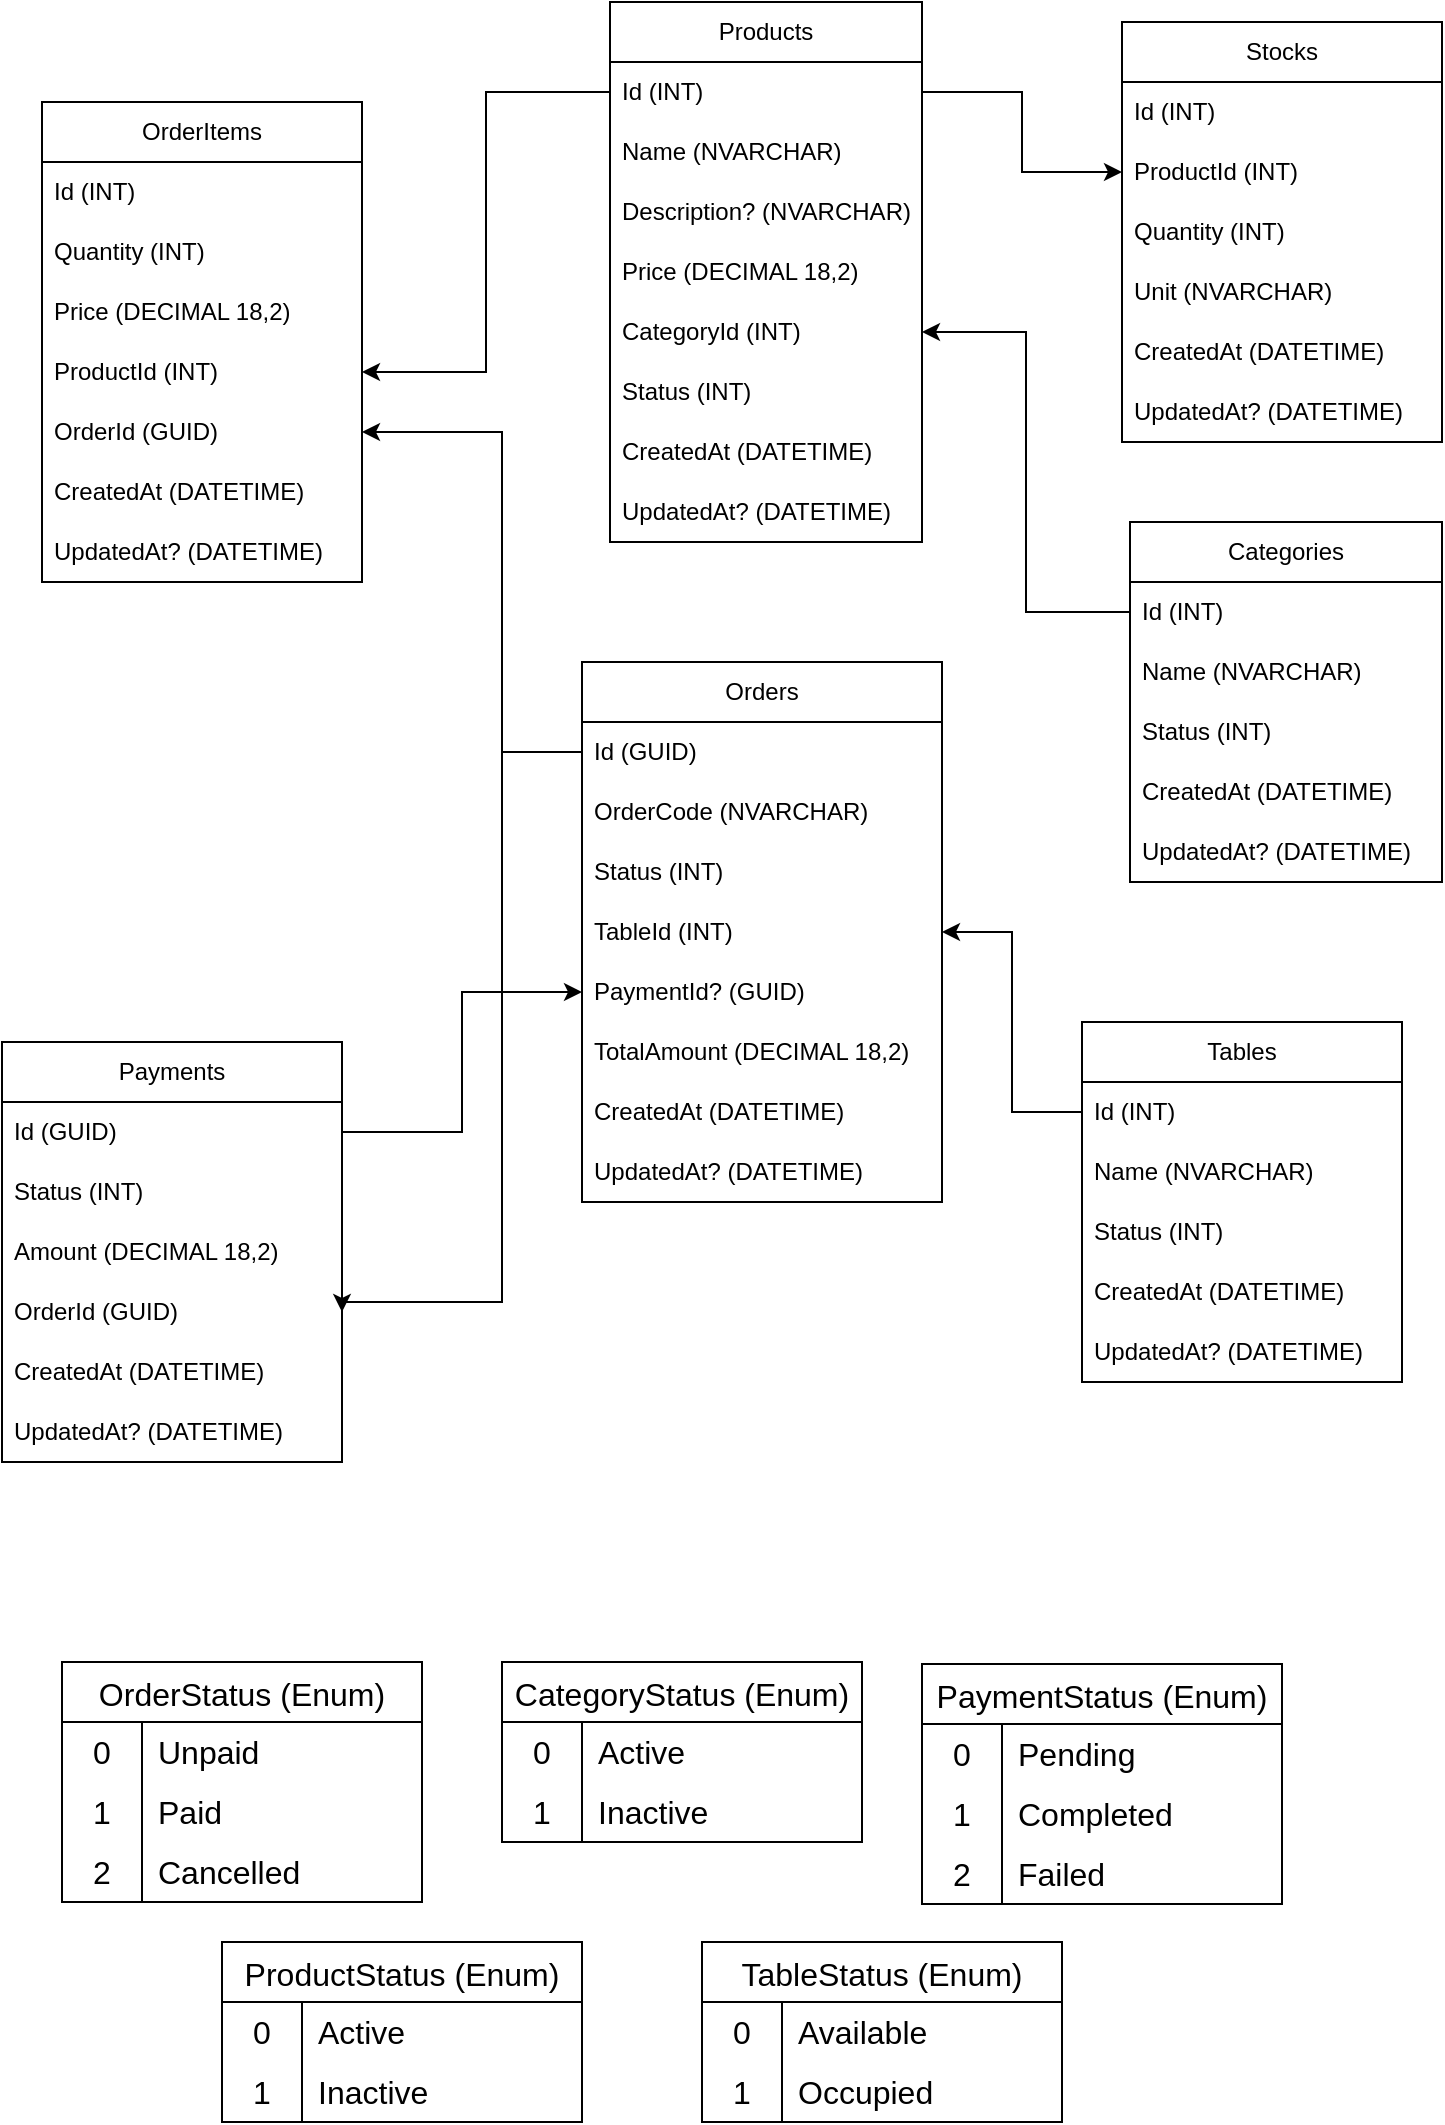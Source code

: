 <mxfile version="28.2.5">
  <diagram name="Page-1" id="5roeEvLeuVTyBMSCqWgk">
    <mxGraphModel dx="1426" dy="761" grid="1" gridSize="10" guides="1" tooltips="1" connect="1" arrows="1" fold="1" page="1" pageScale="1" pageWidth="827" pageHeight="1169" math="0" shadow="0">
      <root>
        <mxCell id="0" />
        <mxCell id="1" parent="0" />
        <mxCell id="qHBnQZq1HUJopQzks6io-2" value="Products" style="swimlane;fontStyle=0;childLayout=stackLayout;horizontal=1;startSize=30;horizontalStack=0;resizeParent=1;resizeParentMax=0;resizeLast=0;collapsible=1;marginBottom=0;whiteSpace=wrap;html=1;" vertex="1" parent="1">
          <mxGeometry x="324" y="70" width="156" height="270" as="geometry" />
        </mxCell>
        <mxCell id="qHBnQZq1HUJopQzks6io-3" value="Id (INT)" style="text;strokeColor=none;fillColor=none;align=left;verticalAlign=middle;spacingLeft=4;spacingRight=4;overflow=hidden;points=[[0,0.5],[1,0.5]];portConstraint=eastwest;rotatable=0;whiteSpace=wrap;html=1;" vertex="1" parent="qHBnQZq1HUJopQzks6io-2">
          <mxGeometry y="30" width="156" height="30" as="geometry" />
        </mxCell>
        <mxCell id="qHBnQZq1HUJopQzks6io-4" value="Name (NVARCHAR)" style="text;strokeColor=none;fillColor=none;align=left;verticalAlign=middle;spacingLeft=4;spacingRight=4;overflow=hidden;points=[[0,0.5],[1,0.5]];portConstraint=eastwest;rotatable=0;whiteSpace=wrap;html=1;" vertex="1" parent="qHBnQZq1HUJopQzks6io-2">
          <mxGeometry y="60" width="156" height="30" as="geometry" />
        </mxCell>
        <mxCell id="qHBnQZq1HUJopQzks6io-5" value="Description? (NVARCHAR)" style="text;strokeColor=none;fillColor=none;align=left;verticalAlign=middle;spacingLeft=4;spacingRight=4;overflow=hidden;points=[[0,0.5],[1,0.5]];portConstraint=eastwest;rotatable=0;whiteSpace=wrap;html=1;" vertex="1" parent="qHBnQZq1HUJopQzks6io-2">
          <mxGeometry y="90" width="156" height="30" as="geometry" />
        </mxCell>
        <mxCell id="qHBnQZq1HUJopQzks6io-6" value="Price (DECIMAL 18,2)" style="text;strokeColor=none;fillColor=none;align=left;verticalAlign=middle;spacingLeft=4;spacingRight=4;overflow=hidden;points=[[0,0.5],[1,0.5]];portConstraint=eastwest;rotatable=0;whiteSpace=wrap;html=1;" vertex="1" parent="qHBnQZq1HUJopQzks6io-2">
          <mxGeometry y="120" width="156" height="30" as="geometry" />
        </mxCell>
        <mxCell id="qHBnQZq1HUJopQzks6io-7" value="CategoryId (INT)" style="text;strokeColor=none;fillColor=none;align=left;verticalAlign=middle;spacingLeft=4;spacingRight=4;overflow=hidden;points=[[0,0.5],[1,0.5]];portConstraint=eastwest;rotatable=0;whiteSpace=wrap;html=1;" vertex="1" parent="qHBnQZq1HUJopQzks6io-2">
          <mxGeometry y="150" width="156" height="30" as="geometry" />
        </mxCell>
        <mxCell id="qHBnQZq1HUJopQzks6io-10" value="Status (INT)" style="text;strokeColor=none;fillColor=none;align=left;verticalAlign=middle;spacingLeft=4;spacingRight=4;overflow=hidden;points=[[0,0.5],[1,0.5]];portConstraint=eastwest;rotatable=0;whiteSpace=wrap;html=1;" vertex="1" parent="qHBnQZq1HUJopQzks6io-2">
          <mxGeometry y="180" width="156" height="30" as="geometry" />
        </mxCell>
        <mxCell id="qHBnQZq1HUJopQzks6io-8" value="CreatedAt (DATETIME)" style="text;strokeColor=none;fillColor=none;align=left;verticalAlign=middle;spacingLeft=4;spacingRight=4;overflow=hidden;points=[[0,0.5],[1,0.5]];portConstraint=eastwest;rotatable=0;whiteSpace=wrap;html=1;" vertex="1" parent="qHBnQZq1HUJopQzks6io-2">
          <mxGeometry y="210" width="156" height="30" as="geometry" />
        </mxCell>
        <mxCell id="qHBnQZq1HUJopQzks6io-9" value="UpdatedAt? (DATETIME)" style="text;strokeColor=none;fillColor=none;align=left;verticalAlign=middle;spacingLeft=4;spacingRight=4;overflow=hidden;points=[[0,0.5],[1,0.5]];portConstraint=eastwest;rotatable=0;whiteSpace=wrap;html=1;" vertex="1" parent="qHBnQZq1HUJopQzks6io-2">
          <mxGeometry y="240" width="156" height="30" as="geometry" />
        </mxCell>
        <mxCell id="qHBnQZq1HUJopQzks6io-11" value="Stocks" style="swimlane;fontStyle=0;childLayout=stackLayout;horizontal=1;startSize=30;horizontalStack=0;resizeParent=1;resizeParentMax=0;resizeLast=0;collapsible=1;marginBottom=0;whiteSpace=wrap;html=1;" vertex="1" parent="1">
          <mxGeometry x="580" y="80" width="160" height="210" as="geometry" />
        </mxCell>
        <mxCell id="qHBnQZq1HUJopQzks6io-12" value="Id (INT)" style="text;strokeColor=none;fillColor=none;align=left;verticalAlign=middle;spacingLeft=4;spacingRight=4;overflow=hidden;points=[[0,0.5],[1,0.5]];portConstraint=eastwest;rotatable=0;whiteSpace=wrap;html=1;" vertex="1" parent="qHBnQZq1HUJopQzks6io-11">
          <mxGeometry y="30" width="160" height="30" as="geometry" />
        </mxCell>
        <mxCell id="qHBnQZq1HUJopQzks6io-13" value="ProductId (INT)" style="text;strokeColor=none;fillColor=none;align=left;verticalAlign=middle;spacingLeft=4;spacingRight=4;overflow=hidden;points=[[0,0.5],[1,0.5]];portConstraint=eastwest;rotatable=0;whiteSpace=wrap;html=1;" vertex="1" parent="qHBnQZq1HUJopQzks6io-11">
          <mxGeometry y="60" width="160" height="30" as="geometry" />
        </mxCell>
        <mxCell id="qHBnQZq1HUJopQzks6io-14" value="Quantity (INT)" style="text;strokeColor=none;fillColor=none;align=left;verticalAlign=middle;spacingLeft=4;spacingRight=4;overflow=hidden;points=[[0,0.5],[1,0.5]];portConstraint=eastwest;rotatable=0;whiteSpace=wrap;html=1;" vertex="1" parent="qHBnQZq1HUJopQzks6io-11">
          <mxGeometry y="90" width="160" height="30" as="geometry" />
        </mxCell>
        <mxCell id="qHBnQZq1HUJopQzks6io-15" value="Unit (NVARCHAR)" style="text;strokeColor=none;fillColor=none;align=left;verticalAlign=middle;spacingLeft=4;spacingRight=4;overflow=hidden;points=[[0,0.5],[1,0.5]];portConstraint=eastwest;rotatable=0;whiteSpace=wrap;html=1;" vertex="1" parent="qHBnQZq1HUJopQzks6io-11">
          <mxGeometry y="120" width="160" height="30" as="geometry" />
        </mxCell>
        <mxCell id="qHBnQZq1HUJopQzks6io-16" value="CreatedAt (DATETIME)" style="text;strokeColor=none;fillColor=none;align=left;verticalAlign=middle;spacingLeft=4;spacingRight=4;overflow=hidden;points=[[0,0.5],[1,0.5]];portConstraint=eastwest;rotatable=0;whiteSpace=wrap;html=1;" vertex="1" parent="qHBnQZq1HUJopQzks6io-11">
          <mxGeometry y="150" width="160" height="30" as="geometry" />
        </mxCell>
        <mxCell id="qHBnQZq1HUJopQzks6io-17" value="UpdatedAt? (DATETIME)" style="text;strokeColor=none;fillColor=none;align=left;verticalAlign=middle;spacingLeft=4;spacingRight=4;overflow=hidden;points=[[0,0.5],[1,0.5]];portConstraint=eastwest;rotatable=0;whiteSpace=wrap;html=1;" vertex="1" parent="qHBnQZq1HUJopQzks6io-11">
          <mxGeometry y="180" width="160" height="30" as="geometry" />
        </mxCell>
        <mxCell id="qHBnQZq1HUJopQzks6io-21" value="OrderItems" style="swimlane;fontStyle=0;childLayout=stackLayout;horizontal=1;startSize=30;horizontalStack=0;resizeParent=1;resizeParentMax=0;resizeLast=0;collapsible=1;marginBottom=0;whiteSpace=wrap;html=1;" vertex="1" parent="1">
          <mxGeometry x="40" y="120" width="160" height="240" as="geometry" />
        </mxCell>
        <mxCell id="qHBnQZq1HUJopQzks6io-22" value="Id (INT)" style="text;strokeColor=none;fillColor=none;align=left;verticalAlign=middle;spacingLeft=4;spacingRight=4;overflow=hidden;points=[[0,0.5],[1,0.5]];portConstraint=eastwest;rotatable=0;whiteSpace=wrap;html=1;" vertex="1" parent="qHBnQZq1HUJopQzks6io-21">
          <mxGeometry y="30" width="160" height="30" as="geometry" />
        </mxCell>
        <mxCell id="qHBnQZq1HUJopQzks6io-23" value="Quantity (INT)" style="text;strokeColor=none;fillColor=none;align=left;verticalAlign=middle;spacingLeft=4;spacingRight=4;overflow=hidden;points=[[0,0.5],[1,0.5]];portConstraint=eastwest;rotatable=0;whiteSpace=wrap;html=1;" vertex="1" parent="qHBnQZq1HUJopQzks6io-21">
          <mxGeometry y="60" width="160" height="30" as="geometry" />
        </mxCell>
        <mxCell id="qHBnQZq1HUJopQzks6io-24" value="Price (DECIMAL 18,2)" style="text;strokeColor=none;fillColor=none;align=left;verticalAlign=middle;spacingLeft=4;spacingRight=4;overflow=hidden;points=[[0,0.5],[1,0.5]];portConstraint=eastwest;rotatable=0;whiteSpace=wrap;html=1;" vertex="1" parent="qHBnQZq1HUJopQzks6io-21">
          <mxGeometry y="90" width="160" height="30" as="geometry" />
        </mxCell>
        <mxCell id="qHBnQZq1HUJopQzks6io-25" value="ProductId (INT)" style="text;strokeColor=none;fillColor=none;align=left;verticalAlign=middle;spacingLeft=4;spacingRight=4;overflow=hidden;points=[[0,0.5],[1,0.5]];portConstraint=eastwest;rotatable=0;whiteSpace=wrap;html=1;" vertex="1" parent="qHBnQZq1HUJopQzks6io-21">
          <mxGeometry y="120" width="160" height="30" as="geometry" />
        </mxCell>
        <mxCell id="qHBnQZq1HUJopQzks6io-26" value="OrderId (GUID)" style="text;strokeColor=none;fillColor=none;align=left;verticalAlign=middle;spacingLeft=4;spacingRight=4;overflow=hidden;points=[[0,0.5],[1,0.5]];portConstraint=eastwest;rotatable=0;whiteSpace=wrap;html=1;" vertex="1" parent="qHBnQZq1HUJopQzks6io-21">
          <mxGeometry y="150" width="160" height="30" as="geometry" />
        </mxCell>
        <mxCell id="qHBnQZq1HUJopQzks6io-29" value="CreatedAt (DATETIME)" style="text;strokeColor=none;fillColor=none;align=left;verticalAlign=middle;spacingLeft=4;spacingRight=4;overflow=hidden;points=[[0,0.5],[1,0.5]];portConstraint=eastwest;rotatable=0;whiteSpace=wrap;html=1;" vertex="1" parent="qHBnQZq1HUJopQzks6io-21">
          <mxGeometry y="180" width="160" height="30" as="geometry" />
        </mxCell>
        <mxCell id="qHBnQZq1HUJopQzks6io-27" value="UpdatedAt? (DATETIME)" style="text;strokeColor=none;fillColor=none;align=left;verticalAlign=middle;spacingLeft=4;spacingRight=4;overflow=hidden;points=[[0,0.5],[1,0.5]];portConstraint=eastwest;rotatable=0;whiteSpace=wrap;html=1;" vertex="1" parent="qHBnQZq1HUJopQzks6io-21">
          <mxGeometry y="210" width="160" height="30" as="geometry" />
        </mxCell>
        <mxCell id="qHBnQZq1HUJopQzks6io-30" value="Categories" style="swimlane;fontStyle=0;childLayout=stackLayout;horizontal=1;startSize=30;horizontalStack=0;resizeParent=1;resizeParentMax=0;resizeLast=0;collapsible=1;marginBottom=0;whiteSpace=wrap;html=1;" vertex="1" parent="1">
          <mxGeometry x="584" y="330" width="156" height="180" as="geometry" />
        </mxCell>
        <mxCell id="qHBnQZq1HUJopQzks6io-31" value="Id (INT)" style="text;strokeColor=none;fillColor=none;align=left;verticalAlign=middle;spacingLeft=4;spacingRight=4;overflow=hidden;points=[[0,0.5],[1,0.5]];portConstraint=eastwest;rotatable=0;whiteSpace=wrap;html=1;" vertex="1" parent="qHBnQZq1HUJopQzks6io-30">
          <mxGeometry y="30" width="156" height="30" as="geometry" />
        </mxCell>
        <mxCell id="qHBnQZq1HUJopQzks6io-32" value="Name (NVARCHAR)" style="text;strokeColor=none;fillColor=none;align=left;verticalAlign=middle;spacingLeft=4;spacingRight=4;overflow=hidden;points=[[0,0.5],[1,0.5]];portConstraint=eastwest;rotatable=0;whiteSpace=wrap;html=1;" vertex="1" parent="qHBnQZq1HUJopQzks6io-30">
          <mxGeometry y="60" width="156" height="30" as="geometry" />
        </mxCell>
        <mxCell id="qHBnQZq1HUJopQzks6io-33" value="Status (INT)" style="text;strokeColor=none;fillColor=none;align=left;verticalAlign=middle;spacingLeft=4;spacingRight=4;overflow=hidden;points=[[0,0.5],[1,0.5]];portConstraint=eastwest;rotatable=0;whiteSpace=wrap;html=1;" vertex="1" parent="qHBnQZq1HUJopQzks6io-30">
          <mxGeometry y="90" width="156" height="30" as="geometry" />
        </mxCell>
        <mxCell id="qHBnQZq1HUJopQzks6io-36" value="CreatedAt (DATETIME)" style="text;strokeColor=none;fillColor=none;align=left;verticalAlign=middle;spacingLeft=4;spacingRight=4;overflow=hidden;points=[[0,0.5],[1,0.5]];portConstraint=eastwest;rotatable=0;whiteSpace=wrap;html=1;" vertex="1" parent="qHBnQZq1HUJopQzks6io-30">
          <mxGeometry y="120" width="156" height="30" as="geometry" />
        </mxCell>
        <mxCell id="qHBnQZq1HUJopQzks6io-37" value="UpdatedAt? (DATETIME)" style="text;strokeColor=none;fillColor=none;align=left;verticalAlign=middle;spacingLeft=4;spacingRight=4;overflow=hidden;points=[[0,0.5],[1,0.5]];portConstraint=eastwest;rotatable=0;whiteSpace=wrap;html=1;" vertex="1" parent="qHBnQZq1HUJopQzks6io-30">
          <mxGeometry y="150" width="156" height="30" as="geometry" />
        </mxCell>
        <mxCell id="qHBnQZq1HUJopQzks6io-38" value="Orders" style="swimlane;fontStyle=0;childLayout=stackLayout;horizontal=1;startSize=30;horizontalStack=0;resizeParent=1;resizeParentMax=0;resizeLast=0;collapsible=1;marginBottom=0;whiteSpace=wrap;html=1;" vertex="1" parent="1">
          <mxGeometry x="310" y="400" width="180" height="270" as="geometry" />
        </mxCell>
        <mxCell id="qHBnQZq1HUJopQzks6io-39" value="Id (GUID)" style="text;strokeColor=none;fillColor=none;align=left;verticalAlign=middle;spacingLeft=4;spacingRight=4;overflow=hidden;points=[[0,0.5],[1,0.5]];portConstraint=eastwest;rotatable=0;whiteSpace=wrap;html=1;" vertex="1" parent="qHBnQZq1HUJopQzks6io-38">
          <mxGeometry y="30" width="180" height="30" as="geometry" />
        </mxCell>
        <mxCell id="qHBnQZq1HUJopQzks6io-40" value="OrderCode (NVARCHAR)" style="text;strokeColor=none;fillColor=none;align=left;verticalAlign=middle;spacingLeft=4;spacingRight=4;overflow=hidden;points=[[0,0.5],[1,0.5]];portConstraint=eastwest;rotatable=0;whiteSpace=wrap;html=1;" vertex="1" parent="qHBnQZq1HUJopQzks6io-38">
          <mxGeometry y="60" width="180" height="30" as="geometry" />
        </mxCell>
        <mxCell id="qHBnQZq1HUJopQzks6io-46" value="Status (INT)" style="text;strokeColor=none;fillColor=none;align=left;verticalAlign=middle;spacingLeft=4;spacingRight=4;overflow=hidden;points=[[0,0.5],[1,0.5]];portConstraint=eastwest;rotatable=0;whiteSpace=wrap;html=1;" vertex="1" parent="qHBnQZq1HUJopQzks6io-38">
          <mxGeometry y="90" width="180" height="30" as="geometry" />
        </mxCell>
        <mxCell id="qHBnQZq1HUJopQzks6io-41" value="TableId (INT)" style="text;strokeColor=none;fillColor=none;align=left;verticalAlign=middle;spacingLeft=4;spacingRight=4;overflow=hidden;points=[[0,0.5],[1,0.5]];portConstraint=eastwest;rotatable=0;whiteSpace=wrap;html=1;" vertex="1" parent="qHBnQZq1HUJopQzks6io-38">
          <mxGeometry y="120" width="180" height="30" as="geometry" />
        </mxCell>
        <mxCell id="qHBnQZq1HUJopQzks6io-44" value="PaymentId? (GUID)" style="text;strokeColor=none;fillColor=none;align=left;verticalAlign=middle;spacingLeft=4;spacingRight=4;overflow=hidden;points=[[0,0.5],[1,0.5]];portConstraint=eastwest;rotatable=0;whiteSpace=wrap;html=1;" vertex="1" parent="qHBnQZq1HUJopQzks6io-38">
          <mxGeometry y="150" width="180" height="30" as="geometry" />
        </mxCell>
        <mxCell id="qHBnQZq1HUJopQzks6io-45" value="TotalAmount (DECIMAL 18,2)" style="text;strokeColor=none;fillColor=none;align=left;verticalAlign=middle;spacingLeft=4;spacingRight=4;overflow=hidden;points=[[0,0.5],[1,0.5]];portConstraint=eastwest;rotatable=0;whiteSpace=wrap;html=1;" vertex="1" parent="qHBnQZq1HUJopQzks6io-38">
          <mxGeometry y="180" width="180" height="30" as="geometry" />
        </mxCell>
        <mxCell id="qHBnQZq1HUJopQzks6io-42" value="CreatedAt (DATETIME)" style="text;strokeColor=none;fillColor=none;align=left;verticalAlign=middle;spacingLeft=4;spacingRight=4;overflow=hidden;points=[[0,0.5],[1,0.5]];portConstraint=eastwest;rotatable=0;whiteSpace=wrap;html=1;" vertex="1" parent="qHBnQZq1HUJopQzks6io-38">
          <mxGeometry y="210" width="180" height="30" as="geometry" />
        </mxCell>
        <mxCell id="qHBnQZq1HUJopQzks6io-43" value="UpdatedAt? (DATETIME)" style="text;strokeColor=none;fillColor=none;align=left;verticalAlign=middle;spacingLeft=4;spacingRight=4;overflow=hidden;points=[[0,0.5],[1,0.5]];portConstraint=eastwest;rotatable=0;whiteSpace=wrap;html=1;" vertex="1" parent="qHBnQZq1HUJopQzks6io-38">
          <mxGeometry y="240" width="180" height="30" as="geometry" />
        </mxCell>
        <mxCell id="qHBnQZq1HUJopQzks6io-47" value="Tables" style="swimlane;fontStyle=0;childLayout=stackLayout;horizontal=1;startSize=30;horizontalStack=0;resizeParent=1;resizeParentMax=0;resizeLast=0;collapsible=1;marginBottom=0;whiteSpace=wrap;html=1;" vertex="1" parent="1">
          <mxGeometry x="560" y="580" width="160" height="180" as="geometry" />
        </mxCell>
        <mxCell id="qHBnQZq1HUJopQzks6io-48" value="Id (INT)" style="text;strokeColor=none;fillColor=none;align=left;verticalAlign=middle;spacingLeft=4;spacingRight=4;overflow=hidden;points=[[0,0.5],[1,0.5]];portConstraint=eastwest;rotatable=0;whiteSpace=wrap;html=1;" vertex="1" parent="qHBnQZq1HUJopQzks6io-47">
          <mxGeometry y="30" width="160" height="30" as="geometry" />
        </mxCell>
        <mxCell id="qHBnQZq1HUJopQzks6io-49" value="Name (NVARCHAR)" style="text;strokeColor=none;fillColor=none;align=left;verticalAlign=middle;spacingLeft=4;spacingRight=4;overflow=hidden;points=[[0,0.5],[1,0.5]];portConstraint=eastwest;rotatable=0;whiteSpace=wrap;html=1;" vertex="1" parent="qHBnQZq1HUJopQzks6io-47">
          <mxGeometry y="60" width="160" height="30" as="geometry" />
        </mxCell>
        <mxCell id="qHBnQZq1HUJopQzks6io-50" value="Status (INT)" style="text;strokeColor=none;fillColor=none;align=left;verticalAlign=middle;spacingLeft=4;spacingRight=4;overflow=hidden;points=[[0,0.5],[1,0.5]];portConstraint=eastwest;rotatable=0;whiteSpace=wrap;html=1;" vertex="1" parent="qHBnQZq1HUJopQzks6io-47">
          <mxGeometry y="90" width="160" height="30" as="geometry" />
        </mxCell>
        <mxCell id="qHBnQZq1HUJopQzks6io-51" value="CreatedAt (DATETIME)" style="text;strokeColor=none;fillColor=none;align=left;verticalAlign=middle;spacingLeft=4;spacingRight=4;overflow=hidden;points=[[0,0.5],[1,0.5]];portConstraint=eastwest;rotatable=0;whiteSpace=wrap;html=1;" vertex="1" parent="qHBnQZq1HUJopQzks6io-47">
          <mxGeometry y="120" width="160" height="30" as="geometry" />
        </mxCell>
        <mxCell id="qHBnQZq1HUJopQzks6io-52" value="UpdatedAt? (DATETIME)" style="text;strokeColor=none;fillColor=none;align=left;verticalAlign=middle;spacingLeft=4;spacingRight=4;overflow=hidden;points=[[0,0.5],[1,0.5]];portConstraint=eastwest;rotatable=0;whiteSpace=wrap;html=1;" vertex="1" parent="qHBnQZq1HUJopQzks6io-47">
          <mxGeometry y="150" width="160" height="30" as="geometry" />
        </mxCell>
        <mxCell id="qHBnQZq1HUJopQzks6io-53" value="Payments" style="swimlane;fontStyle=0;childLayout=stackLayout;horizontal=1;startSize=30;horizontalStack=0;resizeParent=1;resizeParentMax=0;resizeLast=0;collapsible=1;marginBottom=0;whiteSpace=wrap;html=1;" vertex="1" parent="1">
          <mxGeometry x="20" y="590" width="170" height="210" as="geometry" />
        </mxCell>
        <mxCell id="qHBnQZq1HUJopQzks6io-54" value="Id (GUID)" style="text;strokeColor=none;fillColor=none;align=left;verticalAlign=middle;spacingLeft=4;spacingRight=4;overflow=hidden;points=[[0,0.5],[1,0.5]];portConstraint=eastwest;rotatable=0;whiteSpace=wrap;html=1;" vertex="1" parent="qHBnQZq1HUJopQzks6io-53">
          <mxGeometry y="30" width="170" height="30" as="geometry" />
        </mxCell>
        <mxCell id="qHBnQZq1HUJopQzks6io-55" value="Status (INT)" style="text;strokeColor=none;fillColor=none;align=left;verticalAlign=middle;spacingLeft=4;spacingRight=4;overflow=hidden;points=[[0,0.5],[1,0.5]];portConstraint=eastwest;rotatable=0;whiteSpace=wrap;html=1;" vertex="1" parent="qHBnQZq1HUJopQzks6io-53">
          <mxGeometry y="60" width="170" height="30" as="geometry" />
        </mxCell>
        <mxCell id="qHBnQZq1HUJopQzks6io-56" value="Amount (DECIMAL 18,2)" style="text;strokeColor=none;fillColor=none;align=left;verticalAlign=middle;spacingLeft=4;spacingRight=4;overflow=hidden;points=[[0,0.5],[1,0.5]];portConstraint=eastwest;rotatable=0;whiteSpace=wrap;html=1;" vertex="1" parent="qHBnQZq1HUJopQzks6io-53">
          <mxGeometry y="90" width="170" height="30" as="geometry" />
        </mxCell>
        <mxCell id="qHBnQZq1HUJopQzks6io-57" value="OrderId (GUID)" style="text;strokeColor=none;fillColor=none;align=left;verticalAlign=middle;spacingLeft=4;spacingRight=4;overflow=hidden;points=[[0,0.5],[1,0.5]];portConstraint=eastwest;rotatable=0;whiteSpace=wrap;html=1;" vertex="1" parent="qHBnQZq1HUJopQzks6io-53">
          <mxGeometry y="120" width="170" height="30" as="geometry" />
        </mxCell>
        <mxCell id="qHBnQZq1HUJopQzks6io-60" value="CreatedAt (DATETIME)" style="text;strokeColor=none;fillColor=none;align=left;verticalAlign=middle;spacingLeft=4;spacingRight=4;overflow=hidden;points=[[0,0.5],[1,0.5]];portConstraint=eastwest;rotatable=0;whiteSpace=wrap;html=1;" vertex="1" parent="qHBnQZq1HUJopQzks6io-53">
          <mxGeometry y="150" width="170" height="30" as="geometry" />
        </mxCell>
        <mxCell id="qHBnQZq1HUJopQzks6io-61" value="UpdatedAt? (DATETIME)" style="text;strokeColor=none;fillColor=none;align=left;verticalAlign=middle;spacingLeft=4;spacingRight=4;overflow=hidden;points=[[0,0.5],[1,0.5]];portConstraint=eastwest;rotatable=0;whiteSpace=wrap;html=1;" vertex="1" parent="qHBnQZq1HUJopQzks6io-53">
          <mxGeometry y="180" width="170" height="30" as="geometry" />
        </mxCell>
        <mxCell id="qHBnQZq1HUJopQzks6io-62" style="edgeStyle=orthogonalEdgeStyle;rounded=0;orthogonalLoop=1;jettySize=auto;html=1;exitX=1;exitY=0.5;exitDx=0;exitDy=0;entryX=0;entryY=0.5;entryDx=0;entryDy=0;" edge="1" parent="1" source="qHBnQZq1HUJopQzks6io-54" target="qHBnQZq1HUJopQzks6io-44">
          <mxGeometry relative="1" as="geometry" />
        </mxCell>
        <mxCell id="qHBnQZq1HUJopQzks6io-63" style="edgeStyle=orthogonalEdgeStyle;rounded=0;orthogonalLoop=1;jettySize=auto;html=1;exitX=0;exitY=0.5;exitDx=0;exitDy=0;entryX=1;entryY=0.5;entryDx=0;entryDy=0;" edge="1" parent="1" source="qHBnQZq1HUJopQzks6io-48" target="qHBnQZq1HUJopQzks6io-41">
          <mxGeometry relative="1" as="geometry" />
        </mxCell>
        <mxCell id="qHBnQZq1HUJopQzks6io-64" style="edgeStyle=orthogonalEdgeStyle;rounded=0;orthogonalLoop=1;jettySize=auto;html=1;exitX=0;exitY=0.5;exitDx=0;exitDy=0;entryX=1;entryY=0.5;entryDx=0;entryDy=0;" edge="1" parent="1" source="qHBnQZq1HUJopQzks6io-39" target="qHBnQZq1HUJopQzks6io-26">
          <mxGeometry relative="1" as="geometry">
            <Array as="points">
              <mxPoint x="270" y="445" />
              <mxPoint x="270" y="285" />
            </Array>
          </mxGeometry>
        </mxCell>
        <mxCell id="qHBnQZq1HUJopQzks6io-65" style="edgeStyle=orthogonalEdgeStyle;rounded=0;orthogonalLoop=1;jettySize=auto;html=1;exitX=1;exitY=0.5;exitDx=0;exitDy=0;entryX=0;entryY=0.5;entryDx=0;entryDy=0;" edge="1" parent="1" source="qHBnQZq1HUJopQzks6io-3" target="qHBnQZq1HUJopQzks6io-13">
          <mxGeometry relative="1" as="geometry" />
        </mxCell>
        <mxCell id="qHBnQZq1HUJopQzks6io-67" style="edgeStyle=orthogonalEdgeStyle;rounded=0;orthogonalLoop=1;jettySize=auto;html=1;exitX=0;exitY=0.5;exitDx=0;exitDy=0;" edge="1" parent="1" source="qHBnQZq1HUJopQzks6io-31" target="qHBnQZq1HUJopQzks6io-7">
          <mxGeometry relative="1" as="geometry" />
        </mxCell>
        <mxCell id="qHBnQZq1HUJopQzks6io-68" style="edgeStyle=orthogonalEdgeStyle;rounded=0;orthogonalLoop=1;jettySize=auto;html=1;exitX=0;exitY=0.5;exitDx=0;exitDy=0;entryX=1;entryY=0.5;entryDx=0;entryDy=0;" edge="1" parent="1" source="qHBnQZq1HUJopQzks6io-3" target="qHBnQZq1HUJopQzks6io-25">
          <mxGeometry relative="1" as="geometry" />
        </mxCell>
        <mxCell id="qHBnQZq1HUJopQzks6io-71" style="edgeStyle=orthogonalEdgeStyle;rounded=0;orthogonalLoop=1;jettySize=auto;html=1;exitX=0;exitY=0.5;exitDx=0;exitDy=0;entryX=1;entryY=0.5;entryDx=0;entryDy=0;" edge="1" parent="1" source="qHBnQZq1HUJopQzks6io-39" target="qHBnQZq1HUJopQzks6io-57">
          <mxGeometry relative="1" as="geometry">
            <Array as="points">
              <mxPoint x="270" y="445" />
              <mxPoint x="270" y="720" />
            </Array>
          </mxGeometry>
        </mxCell>
        <mxCell id="qHBnQZq1HUJopQzks6io-114" value="OrderStatus (Enum)" style="shape=table;startSize=30;container=1;collapsible=0;childLayout=tableLayout;fixedRows=1;rowLines=0;fontStyle=0;strokeColor=default;fontSize=16;" vertex="1" parent="1">
          <mxGeometry x="50" y="900" width="180" height="120" as="geometry" />
        </mxCell>
        <mxCell id="qHBnQZq1HUJopQzks6io-115" value="" style="shape=tableRow;horizontal=0;startSize=0;swimlaneHead=0;swimlaneBody=0;top=0;left=0;bottom=0;right=0;collapsible=0;dropTarget=0;fillColor=none;points=[[0,0.5],[1,0.5]];portConstraint=eastwest;strokeColor=inherit;fontSize=16;" vertex="1" parent="qHBnQZq1HUJopQzks6io-114">
          <mxGeometry y="30" width="180" height="30" as="geometry" />
        </mxCell>
        <mxCell id="qHBnQZq1HUJopQzks6io-116" value="0" style="shape=partialRectangle;html=1;whiteSpace=wrap;connectable=0;fillColor=none;top=0;left=0;bottom=0;right=0;overflow=hidden;pointerEvents=1;strokeColor=inherit;fontSize=16;" vertex="1" parent="qHBnQZq1HUJopQzks6io-115">
          <mxGeometry width="40" height="30" as="geometry">
            <mxRectangle width="40" height="30" as="alternateBounds" />
          </mxGeometry>
        </mxCell>
        <mxCell id="qHBnQZq1HUJopQzks6io-117" value="Unpaid" style="shape=partialRectangle;html=1;whiteSpace=wrap;connectable=0;fillColor=none;top=0;left=0;bottom=0;right=0;align=left;spacingLeft=6;overflow=hidden;strokeColor=inherit;fontSize=16;" vertex="1" parent="qHBnQZq1HUJopQzks6io-115">
          <mxGeometry x="40" width="140" height="30" as="geometry">
            <mxRectangle width="140" height="30" as="alternateBounds" />
          </mxGeometry>
        </mxCell>
        <mxCell id="qHBnQZq1HUJopQzks6io-118" value="" style="shape=tableRow;horizontal=0;startSize=0;swimlaneHead=0;swimlaneBody=0;top=0;left=0;bottom=0;right=0;collapsible=0;dropTarget=0;fillColor=none;points=[[0,0.5],[1,0.5]];portConstraint=eastwest;strokeColor=inherit;fontSize=16;" vertex="1" parent="qHBnQZq1HUJopQzks6io-114">
          <mxGeometry y="60" width="180" height="30" as="geometry" />
        </mxCell>
        <mxCell id="qHBnQZq1HUJopQzks6io-119" value="1" style="shape=partialRectangle;html=1;whiteSpace=wrap;connectable=0;fillColor=none;top=0;left=0;bottom=0;right=0;overflow=hidden;strokeColor=inherit;fontSize=16;" vertex="1" parent="qHBnQZq1HUJopQzks6io-118">
          <mxGeometry width="40" height="30" as="geometry">
            <mxRectangle width="40" height="30" as="alternateBounds" />
          </mxGeometry>
        </mxCell>
        <mxCell id="qHBnQZq1HUJopQzks6io-120" value="Paid" style="shape=partialRectangle;html=1;whiteSpace=wrap;connectable=0;fillColor=none;top=0;left=0;bottom=0;right=0;align=left;spacingLeft=6;overflow=hidden;strokeColor=inherit;fontSize=16;" vertex="1" parent="qHBnQZq1HUJopQzks6io-118">
          <mxGeometry x="40" width="140" height="30" as="geometry">
            <mxRectangle width="140" height="30" as="alternateBounds" />
          </mxGeometry>
        </mxCell>
        <mxCell id="qHBnQZq1HUJopQzks6io-121" value="" style="shape=tableRow;horizontal=0;startSize=0;swimlaneHead=0;swimlaneBody=0;top=0;left=0;bottom=0;right=0;collapsible=0;dropTarget=0;fillColor=none;points=[[0,0.5],[1,0.5]];portConstraint=eastwest;strokeColor=inherit;fontSize=16;" vertex="1" parent="qHBnQZq1HUJopQzks6io-114">
          <mxGeometry y="90" width="180" height="30" as="geometry" />
        </mxCell>
        <mxCell id="qHBnQZq1HUJopQzks6io-122" value="2" style="shape=partialRectangle;html=1;whiteSpace=wrap;connectable=0;fillColor=none;top=0;left=0;bottom=0;right=0;overflow=hidden;strokeColor=inherit;fontSize=16;" vertex="1" parent="qHBnQZq1HUJopQzks6io-121">
          <mxGeometry width="40" height="30" as="geometry">
            <mxRectangle width="40" height="30" as="alternateBounds" />
          </mxGeometry>
        </mxCell>
        <mxCell id="qHBnQZq1HUJopQzks6io-123" value="Cancelled" style="shape=partialRectangle;html=1;whiteSpace=wrap;connectable=0;fillColor=none;top=0;left=0;bottom=0;right=0;align=left;spacingLeft=6;overflow=hidden;strokeColor=inherit;fontSize=16;" vertex="1" parent="qHBnQZq1HUJopQzks6io-121">
          <mxGeometry x="40" width="140" height="30" as="geometry">
            <mxRectangle width="140" height="30" as="alternateBounds" />
          </mxGeometry>
        </mxCell>
        <mxCell id="qHBnQZq1HUJopQzks6io-124" value="CategoryStatus (Enum)" style="shape=table;startSize=30;container=1;collapsible=0;childLayout=tableLayout;fixedRows=1;rowLines=0;fontStyle=0;strokeColor=default;fontSize=16;" vertex="1" parent="1">
          <mxGeometry x="270" y="900" width="180" height="90" as="geometry" />
        </mxCell>
        <mxCell id="qHBnQZq1HUJopQzks6io-125" value="" style="shape=tableRow;horizontal=0;startSize=0;swimlaneHead=0;swimlaneBody=0;top=0;left=0;bottom=0;right=0;collapsible=0;dropTarget=0;fillColor=none;points=[[0,0.5],[1,0.5]];portConstraint=eastwest;strokeColor=inherit;fontSize=16;" vertex="1" parent="qHBnQZq1HUJopQzks6io-124">
          <mxGeometry y="30" width="180" height="30" as="geometry" />
        </mxCell>
        <mxCell id="qHBnQZq1HUJopQzks6io-126" value="0" style="shape=partialRectangle;html=1;whiteSpace=wrap;connectable=0;fillColor=none;top=0;left=0;bottom=0;right=0;overflow=hidden;pointerEvents=1;strokeColor=inherit;fontSize=16;" vertex="1" parent="qHBnQZq1HUJopQzks6io-125">
          <mxGeometry width="40" height="30" as="geometry">
            <mxRectangle width="40" height="30" as="alternateBounds" />
          </mxGeometry>
        </mxCell>
        <mxCell id="qHBnQZq1HUJopQzks6io-127" value="Active" style="shape=partialRectangle;html=1;whiteSpace=wrap;connectable=0;fillColor=none;top=0;left=0;bottom=0;right=0;align=left;spacingLeft=6;overflow=hidden;strokeColor=inherit;fontSize=16;" vertex="1" parent="qHBnQZq1HUJopQzks6io-125">
          <mxGeometry x="40" width="140" height="30" as="geometry">
            <mxRectangle width="140" height="30" as="alternateBounds" />
          </mxGeometry>
        </mxCell>
        <mxCell id="qHBnQZq1HUJopQzks6io-128" value="" style="shape=tableRow;horizontal=0;startSize=0;swimlaneHead=0;swimlaneBody=0;top=0;left=0;bottom=0;right=0;collapsible=0;dropTarget=0;fillColor=none;points=[[0,0.5],[1,0.5]];portConstraint=eastwest;strokeColor=inherit;fontSize=16;" vertex="1" parent="qHBnQZq1HUJopQzks6io-124">
          <mxGeometry y="60" width="180" height="30" as="geometry" />
        </mxCell>
        <mxCell id="qHBnQZq1HUJopQzks6io-129" value="1" style="shape=partialRectangle;html=1;whiteSpace=wrap;connectable=0;fillColor=none;top=0;left=0;bottom=0;right=0;overflow=hidden;strokeColor=inherit;fontSize=16;" vertex="1" parent="qHBnQZq1HUJopQzks6io-128">
          <mxGeometry width="40" height="30" as="geometry">
            <mxRectangle width="40" height="30" as="alternateBounds" />
          </mxGeometry>
        </mxCell>
        <mxCell id="qHBnQZq1HUJopQzks6io-130" value="Inactive" style="shape=partialRectangle;html=1;whiteSpace=wrap;connectable=0;fillColor=none;top=0;left=0;bottom=0;right=0;align=left;spacingLeft=6;overflow=hidden;strokeColor=inherit;fontSize=16;" vertex="1" parent="qHBnQZq1HUJopQzks6io-128">
          <mxGeometry x="40" width="140" height="30" as="geometry">
            <mxRectangle width="140" height="30" as="alternateBounds" />
          </mxGeometry>
        </mxCell>
        <mxCell id="qHBnQZq1HUJopQzks6io-134" value="PaymentStatus (Enum)" style="shape=table;startSize=30;container=1;collapsible=0;childLayout=tableLayout;fixedRows=1;rowLines=0;fontStyle=0;strokeColor=default;fontSize=16;" vertex="1" parent="1">
          <mxGeometry x="480" y="901" width="180" height="120" as="geometry" />
        </mxCell>
        <mxCell id="qHBnQZq1HUJopQzks6io-135" value="" style="shape=tableRow;horizontal=0;startSize=0;swimlaneHead=0;swimlaneBody=0;top=0;left=0;bottom=0;right=0;collapsible=0;dropTarget=0;fillColor=none;points=[[0,0.5],[1,0.5]];portConstraint=eastwest;strokeColor=inherit;fontSize=16;" vertex="1" parent="qHBnQZq1HUJopQzks6io-134">
          <mxGeometry y="30" width="180" height="30" as="geometry" />
        </mxCell>
        <mxCell id="qHBnQZq1HUJopQzks6io-136" value="0" style="shape=partialRectangle;html=1;whiteSpace=wrap;connectable=0;fillColor=none;top=0;left=0;bottom=0;right=0;overflow=hidden;pointerEvents=1;strokeColor=inherit;fontSize=16;" vertex="1" parent="qHBnQZq1HUJopQzks6io-135">
          <mxGeometry width="40" height="30" as="geometry">
            <mxRectangle width="40" height="30" as="alternateBounds" />
          </mxGeometry>
        </mxCell>
        <mxCell id="qHBnQZq1HUJopQzks6io-137" value="Pending" style="shape=partialRectangle;html=1;whiteSpace=wrap;connectable=0;fillColor=none;top=0;left=0;bottom=0;right=0;align=left;spacingLeft=6;overflow=hidden;strokeColor=inherit;fontSize=16;" vertex="1" parent="qHBnQZq1HUJopQzks6io-135">
          <mxGeometry x="40" width="140" height="30" as="geometry">
            <mxRectangle width="140" height="30" as="alternateBounds" />
          </mxGeometry>
        </mxCell>
        <mxCell id="qHBnQZq1HUJopQzks6io-138" value="" style="shape=tableRow;horizontal=0;startSize=0;swimlaneHead=0;swimlaneBody=0;top=0;left=0;bottom=0;right=0;collapsible=0;dropTarget=0;fillColor=none;points=[[0,0.5],[1,0.5]];portConstraint=eastwest;strokeColor=inherit;fontSize=16;" vertex="1" parent="qHBnQZq1HUJopQzks6io-134">
          <mxGeometry y="60" width="180" height="30" as="geometry" />
        </mxCell>
        <mxCell id="qHBnQZq1HUJopQzks6io-139" value="1" style="shape=partialRectangle;html=1;whiteSpace=wrap;connectable=0;fillColor=none;top=0;left=0;bottom=0;right=0;overflow=hidden;strokeColor=inherit;fontSize=16;" vertex="1" parent="qHBnQZq1HUJopQzks6io-138">
          <mxGeometry width="40" height="30" as="geometry">
            <mxRectangle width="40" height="30" as="alternateBounds" />
          </mxGeometry>
        </mxCell>
        <mxCell id="qHBnQZq1HUJopQzks6io-140" value="Completed" style="shape=partialRectangle;html=1;whiteSpace=wrap;connectable=0;fillColor=none;top=0;left=0;bottom=0;right=0;align=left;spacingLeft=6;overflow=hidden;strokeColor=inherit;fontSize=16;" vertex="1" parent="qHBnQZq1HUJopQzks6io-138">
          <mxGeometry x="40" width="140" height="30" as="geometry">
            <mxRectangle width="140" height="30" as="alternateBounds" />
          </mxGeometry>
        </mxCell>
        <mxCell id="qHBnQZq1HUJopQzks6io-141" value="" style="shape=tableRow;horizontal=0;startSize=0;swimlaneHead=0;swimlaneBody=0;top=0;left=0;bottom=0;right=0;collapsible=0;dropTarget=0;fillColor=none;points=[[0,0.5],[1,0.5]];portConstraint=eastwest;strokeColor=inherit;fontSize=16;" vertex="1" parent="qHBnQZq1HUJopQzks6io-134">
          <mxGeometry y="90" width="180" height="30" as="geometry" />
        </mxCell>
        <mxCell id="qHBnQZq1HUJopQzks6io-142" value="2" style="shape=partialRectangle;html=1;whiteSpace=wrap;connectable=0;fillColor=none;top=0;left=0;bottom=0;right=0;overflow=hidden;strokeColor=inherit;fontSize=16;" vertex="1" parent="qHBnQZq1HUJopQzks6io-141">
          <mxGeometry width="40" height="30" as="geometry">
            <mxRectangle width="40" height="30" as="alternateBounds" />
          </mxGeometry>
        </mxCell>
        <mxCell id="qHBnQZq1HUJopQzks6io-143" value="Failed" style="shape=partialRectangle;html=1;whiteSpace=wrap;connectable=0;fillColor=none;top=0;left=0;bottom=0;right=0;align=left;spacingLeft=6;overflow=hidden;strokeColor=inherit;fontSize=16;" vertex="1" parent="qHBnQZq1HUJopQzks6io-141">
          <mxGeometry x="40" width="140" height="30" as="geometry">
            <mxRectangle width="140" height="30" as="alternateBounds" />
          </mxGeometry>
        </mxCell>
        <mxCell id="qHBnQZq1HUJopQzks6io-144" value="ProductStatus (Enum)" style="shape=table;startSize=30;container=1;collapsible=0;childLayout=tableLayout;fixedRows=1;rowLines=0;fontStyle=0;strokeColor=default;fontSize=16;" vertex="1" parent="1">
          <mxGeometry x="130" y="1040" width="180" height="90" as="geometry" />
        </mxCell>
        <mxCell id="qHBnQZq1HUJopQzks6io-145" value="" style="shape=tableRow;horizontal=0;startSize=0;swimlaneHead=0;swimlaneBody=0;top=0;left=0;bottom=0;right=0;collapsible=0;dropTarget=0;fillColor=none;points=[[0,0.5],[1,0.5]];portConstraint=eastwest;strokeColor=inherit;fontSize=16;" vertex="1" parent="qHBnQZq1HUJopQzks6io-144">
          <mxGeometry y="30" width="180" height="30" as="geometry" />
        </mxCell>
        <mxCell id="qHBnQZq1HUJopQzks6io-146" value="0" style="shape=partialRectangle;html=1;whiteSpace=wrap;connectable=0;fillColor=none;top=0;left=0;bottom=0;right=0;overflow=hidden;pointerEvents=1;strokeColor=inherit;fontSize=16;" vertex="1" parent="qHBnQZq1HUJopQzks6io-145">
          <mxGeometry width="40" height="30" as="geometry">
            <mxRectangle width="40" height="30" as="alternateBounds" />
          </mxGeometry>
        </mxCell>
        <mxCell id="qHBnQZq1HUJopQzks6io-147" value="Active" style="shape=partialRectangle;html=1;whiteSpace=wrap;connectable=0;fillColor=none;top=0;left=0;bottom=0;right=0;align=left;spacingLeft=6;overflow=hidden;strokeColor=inherit;fontSize=16;" vertex="1" parent="qHBnQZq1HUJopQzks6io-145">
          <mxGeometry x="40" width="140" height="30" as="geometry">
            <mxRectangle width="140" height="30" as="alternateBounds" />
          </mxGeometry>
        </mxCell>
        <mxCell id="qHBnQZq1HUJopQzks6io-148" value="" style="shape=tableRow;horizontal=0;startSize=0;swimlaneHead=0;swimlaneBody=0;top=0;left=0;bottom=0;right=0;collapsible=0;dropTarget=0;fillColor=none;points=[[0,0.5],[1,0.5]];portConstraint=eastwest;strokeColor=inherit;fontSize=16;" vertex="1" parent="qHBnQZq1HUJopQzks6io-144">
          <mxGeometry y="60" width="180" height="30" as="geometry" />
        </mxCell>
        <mxCell id="qHBnQZq1HUJopQzks6io-149" value="1" style="shape=partialRectangle;html=1;whiteSpace=wrap;connectable=0;fillColor=none;top=0;left=0;bottom=0;right=0;overflow=hidden;strokeColor=inherit;fontSize=16;" vertex="1" parent="qHBnQZq1HUJopQzks6io-148">
          <mxGeometry width="40" height="30" as="geometry">
            <mxRectangle width="40" height="30" as="alternateBounds" />
          </mxGeometry>
        </mxCell>
        <mxCell id="qHBnQZq1HUJopQzks6io-150" value="Inactive" style="shape=partialRectangle;html=1;whiteSpace=wrap;connectable=0;fillColor=none;top=0;left=0;bottom=0;right=0;align=left;spacingLeft=6;overflow=hidden;strokeColor=inherit;fontSize=16;" vertex="1" parent="qHBnQZq1HUJopQzks6io-148">
          <mxGeometry x="40" width="140" height="30" as="geometry">
            <mxRectangle width="140" height="30" as="alternateBounds" />
          </mxGeometry>
        </mxCell>
        <mxCell id="qHBnQZq1HUJopQzks6io-151" value="TableStatus (Enum)" style="shape=table;startSize=30;container=1;collapsible=0;childLayout=tableLayout;fixedRows=1;rowLines=0;fontStyle=0;strokeColor=default;fontSize=16;" vertex="1" parent="1">
          <mxGeometry x="370" y="1040" width="180" height="90" as="geometry" />
        </mxCell>
        <mxCell id="qHBnQZq1HUJopQzks6io-152" value="" style="shape=tableRow;horizontal=0;startSize=0;swimlaneHead=0;swimlaneBody=0;top=0;left=0;bottom=0;right=0;collapsible=0;dropTarget=0;fillColor=none;points=[[0,0.5],[1,0.5]];portConstraint=eastwest;strokeColor=inherit;fontSize=16;" vertex="1" parent="qHBnQZq1HUJopQzks6io-151">
          <mxGeometry y="30" width="180" height="30" as="geometry" />
        </mxCell>
        <mxCell id="qHBnQZq1HUJopQzks6io-153" value="0" style="shape=partialRectangle;html=1;whiteSpace=wrap;connectable=0;fillColor=none;top=0;left=0;bottom=0;right=0;overflow=hidden;pointerEvents=1;strokeColor=inherit;fontSize=16;" vertex="1" parent="qHBnQZq1HUJopQzks6io-152">
          <mxGeometry width="40" height="30" as="geometry">
            <mxRectangle width="40" height="30" as="alternateBounds" />
          </mxGeometry>
        </mxCell>
        <mxCell id="qHBnQZq1HUJopQzks6io-154" value="Available" style="shape=partialRectangle;html=1;whiteSpace=wrap;connectable=0;fillColor=none;top=0;left=0;bottom=0;right=0;align=left;spacingLeft=6;overflow=hidden;strokeColor=inherit;fontSize=16;" vertex="1" parent="qHBnQZq1HUJopQzks6io-152">
          <mxGeometry x="40" width="140" height="30" as="geometry">
            <mxRectangle width="140" height="30" as="alternateBounds" />
          </mxGeometry>
        </mxCell>
        <mxCell id="qHBnQZq1HUJopQzks6io-155" value="" style="shape=tableRow;horizontal=0;startSize=0;swimlaneHead=0;swimlaneBody=0;top=0;left=0;bottom=0;right=0;collapsible=0;dropTarget=0;fillColor=none;points=[[0,0.5],[1,0.5]];portConstraint=eastwest;strokeColor=inherit;fontSize=16;" vertex="1" parent="qHBnQZq1HUJopQzks6io-151">
          <mxGeometry y="60" width="180" height="30" as="geometry" />
        </mxCell>
        <mxCell id="qHBnQZq1HUJopQzks6io-156" value="1" style="shape=partialRectangle;html=1;whiteSpace=wrap;connectable=0;fillColor=none;top=0;left=0;bottom=0;right=0;overflow=hidden;strokeColor=inherit;fontSize=16;" vertex="1" parent="qHBnQZq1HUJopQzks6io-155">
          <mxGeometry width="40" height="30" as="geometry">
            <mxRectangle width="40" height="30" as="alternateBounds" />
          </mxGeometry>
        </mxCell>
        <mxCell id="qHBnQZq1HUJopQzks6io-157" value="Occupied" style="shape=partialRectangle;html=1;whiteSpace=wrap;connectable=0;fillColor=none;top=0;left=0;bottom=0;right=0;align=left;spacingLeft=6;overflow=hidden;strokeColor=inherit;fontSize=16;" vertex="1" parent="qHBnQZq1HUJopQzks6io-155">
          <mxGeometry x="40" width="140" height="30" as="geometry">
            <mxRectangle width="140" height="30" as="alternateBounds" />
          </mxGeometry>
        </mxCell>
      </root>
    </mxGraphModel>
  </diagram>
</mxfile>
